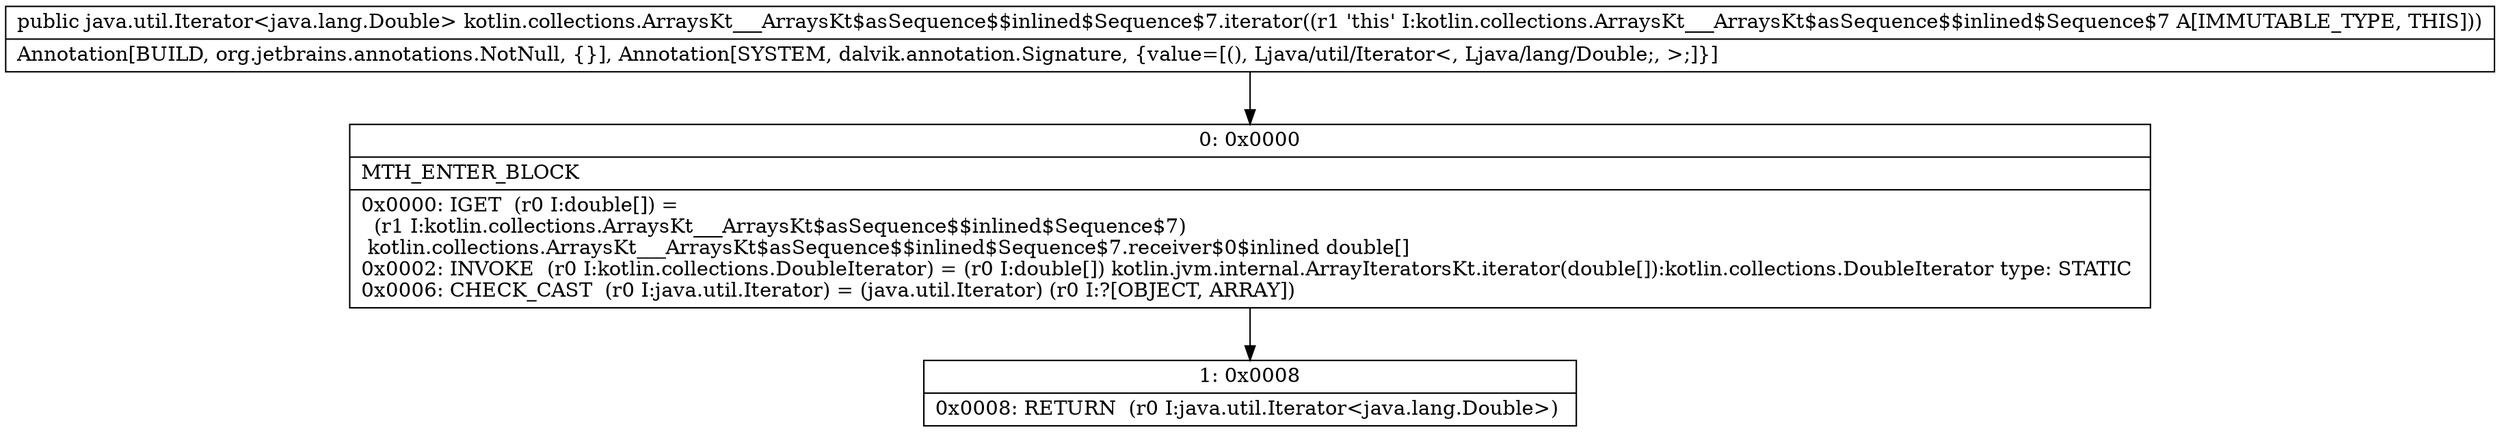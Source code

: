 digraph "CFG forkotlin.collections.ArraysKt___ArraysKt$asSequence$$inlined$Sequence$7.iterator()Ljava\/util\/Iterator;" {
Node_0 [shape=record,label="{0\:\ 0x0000|MTH_ENTER_BLOCK\l|0x0000: IGET  (r0 I:double[]) = \l  (r1 I:kotlin.collections.ArraysKt___ArraysKt$asSequence$$inlined$Sequence$7)\l kotlin.collections.ArraysKt___ArraysKt$asSequence$$inlined$Sequence$7.receiver$0$inlined double[] \l0x0002: INVOKE  (r0 I:kotlin.collections.DoubleIterator) = (r0 I:double[]) kotlin.jvm.internal.ArrayIteratorsKt.iterator(double[]):kotlin.collections.DoubleIterator type: STATIC \l0x0006: CHECK_CAST  (r0 I:java.util.Iterator) = (java.util.Iterator) (r0 I:?[OBJECT, ARRAY]) \l}"];
Node_1 [shape=record,label="{1\:\ 0x0008|0x0008: RETURN  (r0 I:java.util.Iterator\<java.lang.Double\>) \l}"];
MethodNode[shape=record,label="{public java.util.Iterator\<java.lang.Double\> kotlin.collections.ArraysKt___ArraysKt$asSequence$$inlined$Sequence$7.iterator((r1 'this' I:kotlin.collections.ArraysKt___ArraysKt$asSequence$$inlined$Sequence$7 A[IMMUTABLE_TYPE, THIS]))  | Annotation[BUILD, org.jetbrains.annotations.NotNull, \{\}], Annotation[SYSTEM, dalvik.annotation.Signature, \{value=[(), Ljava\/util\/Iterator\<, Ljava\/lang\/Double;, \>;]\}]\l}"];
MethodNode -> Node_0;
Node_0 -> Node_1;
}

